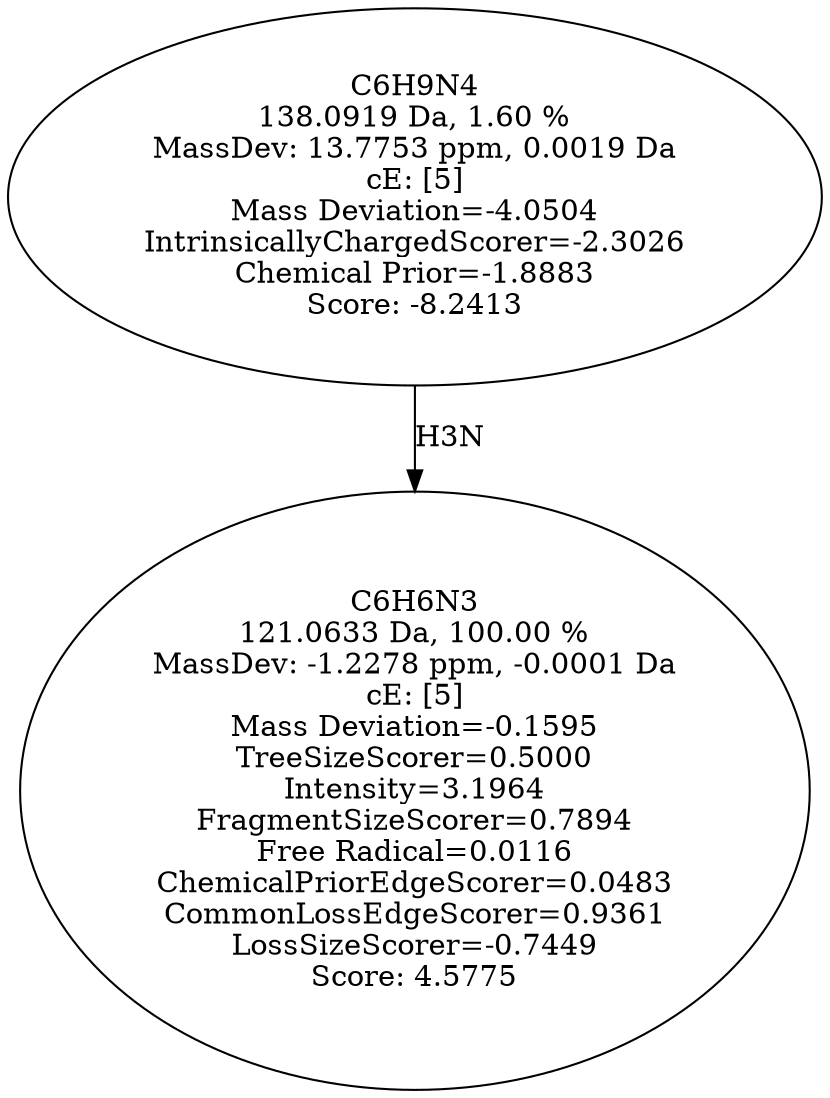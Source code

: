 strict digraph {
v1 [label="C6H6N3\n121.0633 Da, 100.00 %\nMassDev: -1.2278 ppm, -0.0001 Da\ncE: [5]\nMass Deviation=-0.1595\nTreeSizeScorer=0.5000\nIntensity=3.1964\nFragmentSizeScorer=0.7894\nFree Radical=0.0116\nChemicalPriorEdgeScorer=0.0483\nCommonLossEdgeScorer=0.9361\nLossSizeScorer=-0.7449\nScore: 4.5775"];
v2 [label="C6H9N4\n138.0919 Da, 1.60 %\nMassDev: 13.7753 ppm, 0.0019 Da\ncE: [5]\nMass Deviation=-4.0504\nIntrinsicallyChargedScorer=-2.3026\nChemical Prior=-1.8883\nScore: -8.2413"];
v2 -> v1 [label="H3N"];
}
